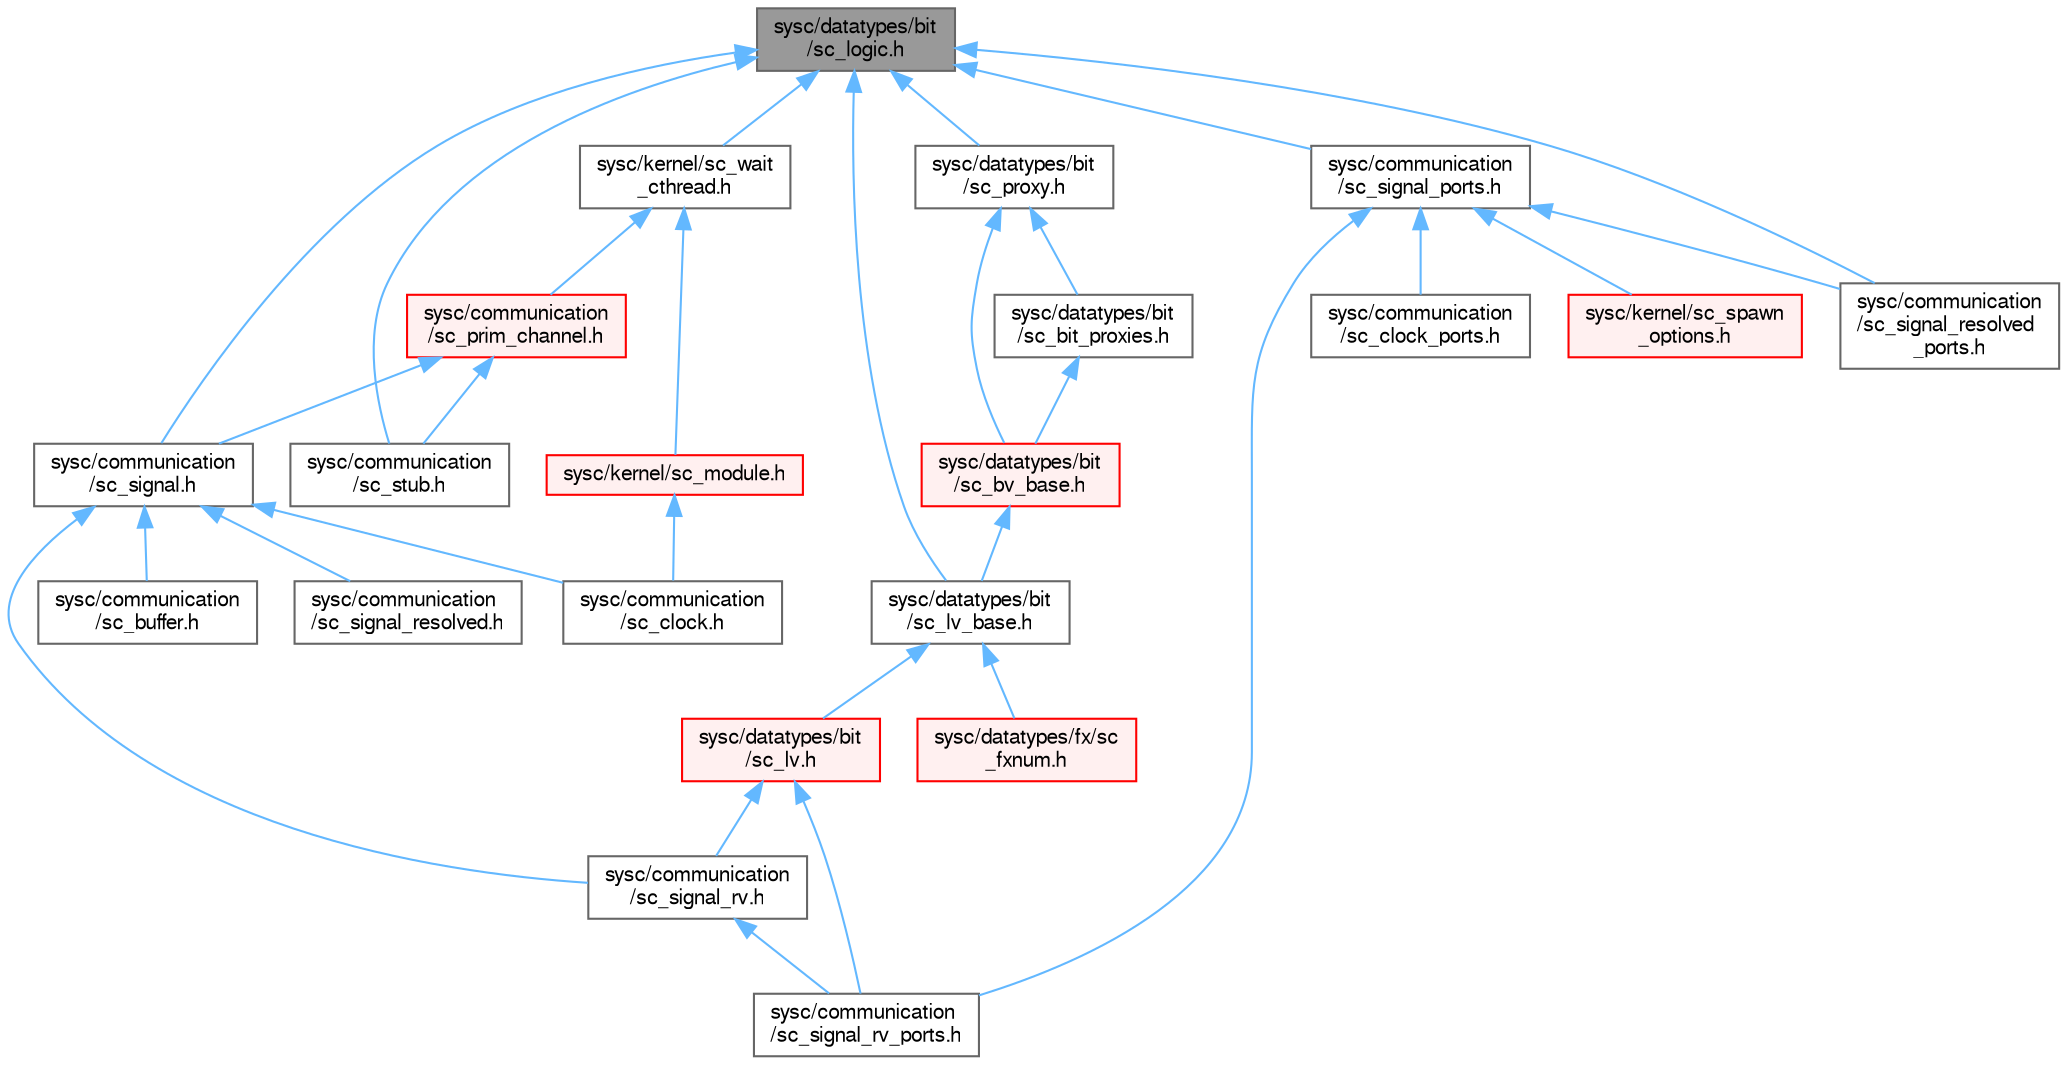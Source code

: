 digraph "sysc/datatypes/bit/sc_logic.h"
{
 // LATEX_PDF_SIZE
  bgcolor="transparent";
  edge [fontname=FreeSans,fontsize=10,labelfontname=FreeSans,labelfontsize=10];
  node [fontname=FreeSans,fontsize=10,shape=box,height=0.2,width=0.4];
  Node1 [id="Node000001",label="sysc/datatypes/bit\l/sc_logic.h",height=0.2,width=0.4,color="gray40", fillcolor="grey60", style="filled", fontcolor="black",tooltip=" "];
  Node1 -> Node2 [id="edge1_Node000001_Node000002",dir="back",color="steelblue1",style="solid",tooltip=" "];
  Node2 [id="Node000002",label="sysc/communication\l/sc_signal.h",height=0.2,width=0.4,color="grey40", fillcolor="white", style="filled",URL="$a00296.html",tooltip=" "];
  Node2 -> Node3 [id="edge2_Node000002_Node000003",dir="back",color="steelblue1",style="solid",tooltip=" "];
  Node3 [id="Node000003",label="sysc/communication\l/sc_buffer.h",height=0.2,width=0.4,color="grey40", fillcolor="white", style="filled",URL="$a00263.html",tooltip=" "];
  Node2 -> Node4 [id="edge3_Node000002_Node000004",dir="back",color="steelblue1",style="solid",tooltip=" "];
  Node4 [id="Node000004",label="sysc/communication\l/sc_clock.h",height=0.2,width=0.4,color="grey40", fillcolor="white", style="filled",URL="$a00266.html",tooltip=" "];
  Node2 -> Node5 [id="edge4_Node000002_Node000005",dir="back",color="steelblue1",style="solid",tooltip=" "];
  Node5 [id="Node000005",label="sysc/communication\l/sc_signal_resolved.h",height=0.2,width=0.4,color="grey40", fillcolor="white", style="filled",URL="$a00290.html",tooltip=" "];
  Node2 -> Node6 [id="edge5_Node000002_Node000006",dir="back",color="steelblue1",style="solid",tooltip=" "];
  Node6 [id="Node000006",label="sysc/communication\l/sc_signal_rv.h",height=0.2,width=0.4,color="grey40", fillcolor="white", style="filled",URL="$a00275.html",tooltip=" "];
  Node6 -> Node7 [id="edge6_Node000006_Node000007",dir="back",color="steelblue1",style="solid",tooltip=" "];
  Node7 [id="Node000007",label="sysc/communication\l/sc_signal_rv_ports.h",height=0.2,width=0.4,color="grey40", fillcolor="white", style="filled",URL="$a00320.html",tooltip=" "];
  Node1 -> Node8 [id="edge7_Node000001_Node000008",dir="back",color="steelblue1",style="solid",tooltip=" "];
  Node8 [id="Node000008",label="sysc/communication\l/sc_signal_ports.h",height=0.2,width=0.4,color="grey40", fillcolor="white", style="filled",URL="$a00287.html",tooltip=" "];
  Node8 -> Node9 [id="edge8_Node000008_Node000009",dir="back",color="steelblue1",style="solid",tooltip=" "];
  Node9 [id="Node000009",label="sysc/communication\l/sc_clock_ports.h",height=0.2,width=0.4,color="grey40", fillcolor="white", style="filled",URL="$a00293.html",tooltip=" "];
  Node8 -> Node10 [id="edge9_Node000008_Node000010",dir="back",color="steelblue1",style="solid",tooltip=" "];
  Node10 [id="Node000010",label="sysc/communication\l/sc_signal_resolved\l_ports.h",height=0.2,width=0.4,color="grey40", fillcolor="white", style="filled",URL="$a00254.html",tooltip=" "];
  Node8 -> Node7 [id="edge10_Node000008_Node000007",dir="back",color="steelblue1",style="solid",tooltip=" "];
  Node8 -> Node11 [id="edge11_Node000008_Node000011",dir="back",color="steelblue1",style="solid",tooltip=" "];
  Node11 [id="Node000011",label="sysc/kernel/sc_spawn\l_options.h",height=0.2,width=0.4,color="red", fillcolor="#FFF0F0", style="filled",URL="$a00395.html",tooltip=" "];
  Node1 -> Node10 [id="edge12_Node000001_Node000010",dir="back",color="steelblue1",style="solid",tooltip=" "];
  Node1 -> Node21 [id="edge13_Node000001_Node000021",dir="back",color="steelblue1",style="solid",tooltip=" "];
  Node21 [id="Node000021",label="sysc/communication\l/sc_stub.h",height=0.2,width=0.4,color="grey40", fillcolor="white", style="filled",URL="$a00305.html",tooltip=" "];
  Node1 -> Node22 [id="edge14_Node000001_Node000022",dir="back",color="steelblue1",style="solid",tooltip=" "];
  Node22 [id="Node000022",label="sysc/datatypes/bit\l/sc_lv_base.h",height=0.2,width=0.4,color="grey40", fillcolor="white", style="filled",URL="$a00044.html",tooltip=" "];
  Node22 -> Node23 [id="edge15_Node000022_Node000023",dir="back",color="steelblue1",style="solid",tooltip=" "];
  Node23 [id="Node000023",label="sysc/datatypes/bit\l/sc_lv.h",height=0.2,width=0.4,color="red", fillcolor="#FFF0F0", style="filled",URL="$a00050.html",tooltip=" "];
  Node23 -> Node6 [id="edge16_Node000023_Node000006",dir="back",color="steelblue1",style="solid",tooltip=" "];
  Node23 -> Node7 [id="edge17_Node000023_Node000007",dir="back",color="steelblue1",style="solid",tooltip=" "];
  Node22 -> Node25 [id="edge18_Node000022_Node000025",dir="back",color="steelblue1",style="solid",tooltip=" "];
  Node25 [id="Node000025",label="sysc/datatypes/fx/sc\l_fxnum.h",height=0.2,width=0.4,color="red", fillcolor="#FFF0F0", style="filled",URL="$a00119.html",tooltip=" "];
  Node1 -> Node31 [id="edge19_Node000001_Node000031",dir="back",color="steelblue1",style="solid",tooltip=" "];
  Node31 [id="Node000031",label="sysc/datatypes/bit\l/sc_proxy.h",height=0.2,width=0.4,color="grey40", fillcolor="white", style="filled",URL="$a00047.html",tooltip=" "];
  Node31 -> Node32 [id="edge20_Node000031_Node000032",dir="back",color="steelblue1",style="solid",tooltip=" "];
  Node32 [id="Node000032",label="sysc/datatypes/bit\l/sc_bit_proxies.h",height=0.2,width=0.4,color="grey40", fillcolor="white", style="filled",URL="$a00056.html",tooltip=" "];
  Node32 -> Node33 [id="edge21_Node000032_Node000033",dir="back",color="steelblue1",style="solid",tooltip=" "];
  Node33 [id="Node000033",label="sysc/datatypes/bit\l/sc_bv_base.h",height=0.2,width=0.4,color="red", fillcolor="#FFF0F0", style="filled",URL="$a00053.html",tooltip=" "];
  Node33 -> Node22 [id="edge22_Node000033_Node000022",dir="back",color="steelblue1",style="solid",tooltip=" "];
  Node31 -> Node33 [id="edge23_Node000031_Node000033",dir="back",color="steelblue1",style="solid",tooltip=" "];
  Node1 -> Node35 [id="edge24_Node000001_Node000035",dir="back",color="steelblue1",style="solid",tooltip=" "];
  Node35 [id="Node000035",label="sysc/kernel/sc_wait\l_cthread.h",height=0.2,width=0.4,color="grey40", fillcolor="white", style="filled",URL="$a00389.html",tooltip=" "];
  Node35 -> Node36 [id="edge25_Node000035_Node000036",dir="back",color="steelblue1",style="solid",tooltip=" "];
  Node36 [id="Node000036",label="sysc/communication\l/sc_prim_channel.h",height=0.2,width=0.4,color="red", fillcolor="#FFF0F0", style="filled",URL="$a00242.html",tooltip=" "];
  Node36 -> Node2 [id="edge26_Node000036_Node000002",dir="back",color="steelblue1",style="solid",tooltip=" "];
  Node36 -> Node21 [id="edge27_Node000036_Node000021",dir="back",color="steelblue1",style="solid",tooltip=" "];
  Node35 -> Node38 [id="edge28_Node000035_Node000038",dir="back",color="steelblue1",style="solid",tooltip=" "];
  Node38 [id="Node000038",label="sysc/kernel/sc_module.h",height=0.2,width=0.4,color="red", fillcolor="#FFF0F0", style="filled",URL="$a00341.html",tooltip=" "];
  Node38 -> Node4 [id="edge29_Node000038_Node000004",dir="back",color="steelblue1",style="solid",tooltip=" "];
}
